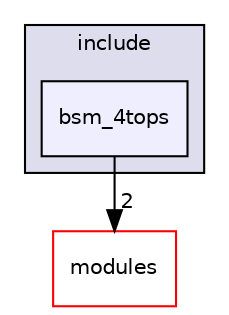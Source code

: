 digraph "bsm_4tops" {
  compound=true
  node [ fontsize="10", fontname="Helvetica"];
  edge [ labelfontsize="10", labelfontname="Helvetica"];
  subgraph clusterdir_826186e6744bfa5e2707899c34479bbe {
    graph [ bgcolor="#ddddee", pencolor="black", label="include" fontname="Helvetica", fontsize="10", URL="dir_826186e6744bfa5e2707899c34479bbe.html"]
  dir_7d22090b8555f4e40ccced88c7281d11 [shape=box, label="bsm_4tops", style="filled", fillcolor="#eeeeff", pencolor="black", URL="dir_7d22090b8555f4e40ccced88c7281d11.html"];
  }
  dir_ee3c23494b4011e6a628e4900ef262df [shape=box label="modules" fillcolor="white" style="filled" color="red" URL="dir_ee3c23494b4011e6a628e4900ef262df.html"];
  dir_7d22090b8555f4e40ccced88c7281d11->dir_ee3c23494b4011e6a628e4900ef262df [headlabel="2", labeldistance=1.5 headhref="dir_000111_000074.html"];
}
